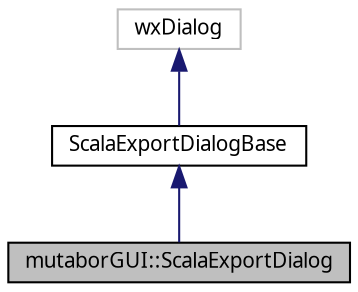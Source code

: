 digraph "mutaborGUI::ScalaExportDialog"
{
  edge [fontname="Sans",fontsize="10",labelfontname="Sans",labelfontsize="10"];
  node [fontname="Sans",fontsize="10",shape=record];
  Node3 [label="mutaborGUI::ScalaExportDialog",height=0.2,width=0.4,color="black", fillcolor="grey75", style="filled", fontcolor="black"];
  Node4 -> Node3 [dir="back",color="midnightblue",fontsize="10",style="solid",fontname="Sans"];
  Node4 [label="ScalaExportDialogBase",height=0.2,width=0.4,color="black", fillcolor="white", style="filled",URL="$d7/d91/classScalaExportDialogBase.html"];
  Node5 -> Node4 [dir="back",color="midnightblue",fontsize="10",style="solid",fontname="Sans"];
  Node5 [label="wxDialog",height=0.2,width=0.4,color="grey75", fillcolor="white", style="filled"];
}
